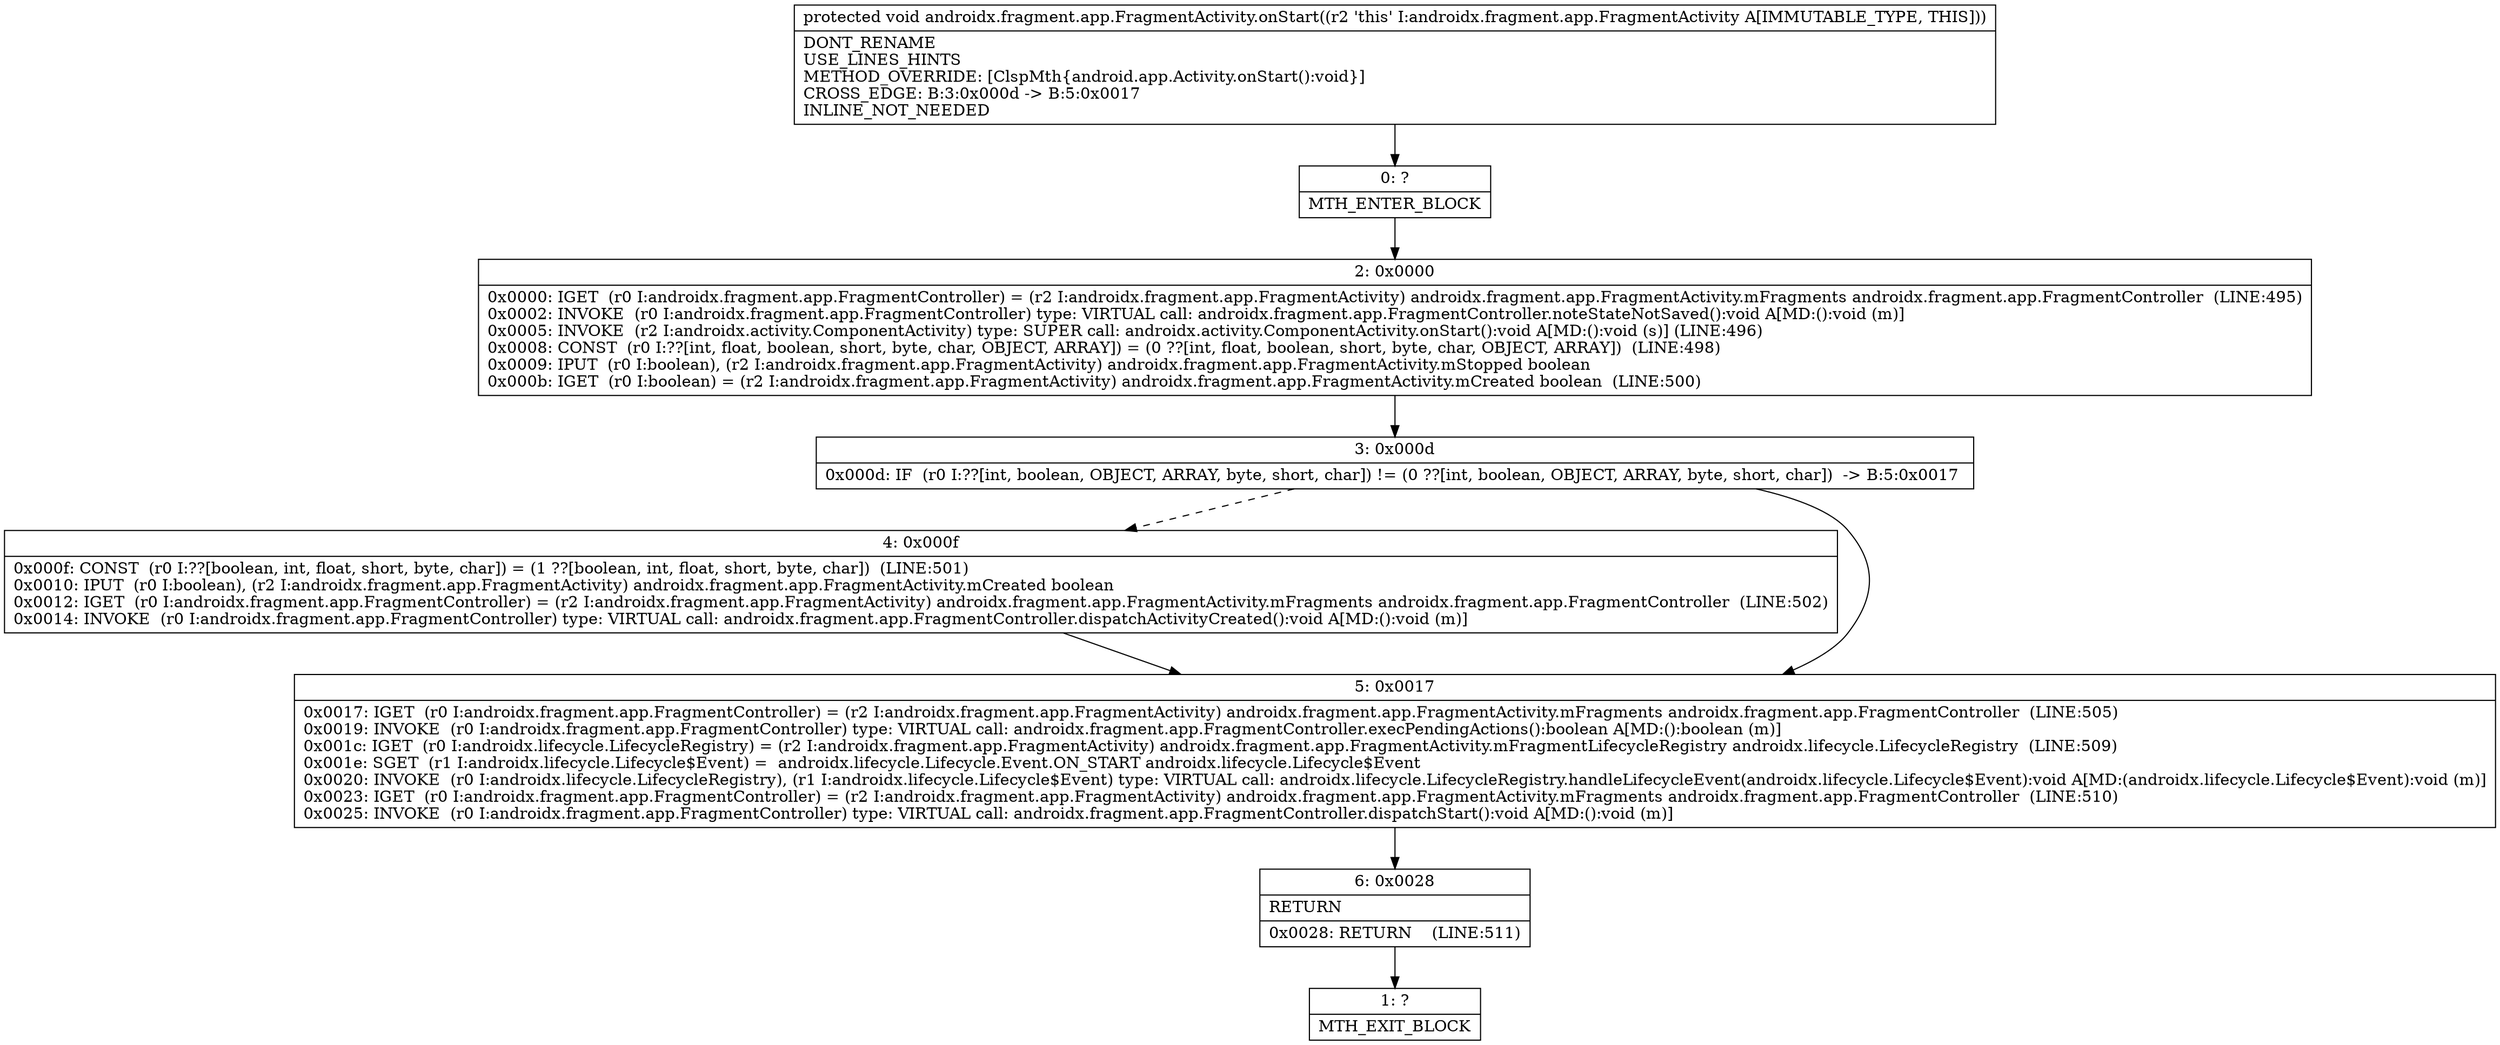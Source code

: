 digraph "CFG forandroidx.fragment.app.FragmentActivity.onStart()V" {
Node_0 [shape=record,label="{0\:\ ?|MTH_ENTER_BLOCK\l}"];
Node_2 [shape=record,label="{2\:\ 0x0000|0x0000: IGET  (r0 I:androidx.fragment.app.FragmentController) = (r2 I:androidx.fragment.app.FragmentActivity) androidx.fragment.app.FragmentActivity.mFragments androidx.fragment.app.FragmentController  (LINE:495)\l0x0002: INVOKE  (r0 I:androidx.fragment.app.FragmentController) type: VIRTUAL call: androidx.fragment.app.FragmentController.noteStateNotSaved():void A[MD:():void (m)]\l0x0005: INVOKE  (r2 I:androidx.activity.ComponentActivity) type: SUPER call: androidx.activity.ComponentActivity.onStart():void A[MD:():void (s)] (LINE:496)\l0x0008: CONST  (r0 I:??[int, float, boolean, short, byte, char, OBJECT, ARRAY]) = (0 ??[int, float, boolean, short, byte, char, OBJECT, ARRAY])  (LINE:498)\l0x0009: IPUT  (r0 I:boolean), (r2 I:androidx.fragment.app.FragmentActivity) androidx.fragment.app.FragmentActivity.mStopped boolean \l0x000b: IGET  (r0 I:boolean) = (r2 I:androidx.fragment.app.FragmentActivity) androidx.fragment.app.FragmentActivity.mCreated boolean  (LINE:500)\l}"];
Node_3 [shape=record,label="{3\:\ 0x000d|0x000d: IF  (r0 I:??[int, boolean, OBJECT, ARRAY, byte, short, char]) != (0 ??[int, boolean, OBJECT, ARRAY, byte, short, char])  \-\> B:5:0x0017 \l}"];
Node_4 [shape=record,label="{4\:\ 0x000f|0x000f: CONST  (r0 I:??[boolean, int, float, short, byte, char]) = (1 ??[boolean, int, float, short, byte, char])  (LINE:501)\l0x0010: IPUT  (r0 I:boolean), (r2 I:androidx.fragment.app.FragmentActivity) androidx.fragment.app.FragmentActivity.mCreated boolean \l0x0012: IGET  (r0 I:androidx.fragment.app.FragmentController) = (r2 I:androidx.fragment.app.FragmentActivity) androidx.fragment.app.FragmentActivity.mFragments androidx.fragment.app.FragmentController  (LINE:502)\l0x0014: INVOKE  (r0 I:androidx.fragment.app.FragmentController) type: VIRTUAL call: androidx.fragment.app.FragmentController.dispatchActivityCreated():void A[MD:():void (m)]\l}"];
Node_5 [shape=record,label="{5\:\ 0x0017|0x0017: IGET  (r0 I:androidx.fragment.app.FragmentController) = (r2 I:androidx.fragment.app.FragmentActivity) androidx.fragment.app.FragmentActivity.mFragments androidx.fragment.app.FragmentController  (LINE:505)\l0x0019: INVOKE  (r0 I:androidx.fragment.app.FragmentController) type: VIRTUAL call: androidx.fragment.app.FragmentController.execPendingActions():boolean A[MD:():boolean (m)]\l0x001c: IGET  (r0 I:androidx.lifecycle.LifecycleRegistry) = (r2 I:androidx.fragment.app.FragmentActivity) androidx.fragment.app.FragmentActivity.mFragmentLifecycleRegistry androidx.lifecycle.LifecycleRegistry  (LINE:509)\l0x001e: SGET  (r1 I:androidx.lifecycle.Lifecycle$Event) =  androidx.lifecycle.Lifecycle.Event.ON_START androidx.lifecycle.Lifecycle$Event \l0x0020: INVOKE  (r0 I:androidx.lifecycle.LifecycleRegistry), (r1 I:androidx.lifecycle.Lifecycle$Event) type: VIRTUAL call: androidx.lifecycle.LifecycleRegistry.handleLifecycleEvent(androidx.lifecycle.Lifecycle$Event):void A[MD:(androidx.lifecycle.Lifecycle$Event):void (m)]\l0x0023: IGET  (r0 I:androidx.fragment.app.FragmentController) = (r2 I:androidx.fragment.app.FragmentActivity) androidx.fragment.app.FragmentActivity.mFragments androidx.fragment.app.FragmentController  (LINE:510)\l0x0025: INVOKE  (r0 I:androidx.fragment.app.FragmentController) type: VIRTUAL call: androidx.fragment.app.FragmentController.dispatchStart():void A[MD:():void (m)]\l}"];
Node_6 [shape=record,label="{6\:\ 0x0028|RETURN\l|0x0028: RETURN    (LINE:511)\l}"];
Node_1 [shape=record,label="{1\:\ ?|MTH_EXIT_BLOCK\l}"];
MethodNode[shape=record,label="{protected void androidx.fragment.app.FragmentActivity.onStart((r2 'this' I:androidx.fragment.app.FragmentActivity A[IMMUTABLE_TYPE, THIS]))  | DONT_RENAME\lUSE_LINES_HINTS\lMETHOD_OVERRIDE: [ClspMth\{android.app.Activity.onStart():void\}]\lCROSS_EDGE: B:3:0x000d \-\> B:5:0x0017\lINLINE_NOT_NEEDED\l}"];
MethodNode -> Node_0;Node_0 -> Node_2;
Node_2 -> Node_3;
Node_3 -> Node_4[style=dashed];
Node_3 -> Node_5;
Node_4 -> Node_5;
Node_5 -> Node_6;
Node_6 -> Node_1;
}

